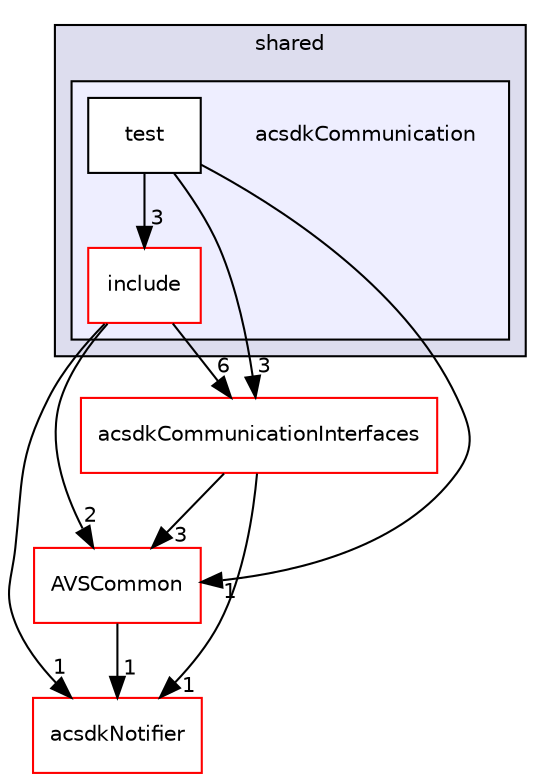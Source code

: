 digraph "/workplace/avs-device-sdk/shared/acsdkCommunication" {
  compound=true
  node [ fontsize="10", fontname="Helvetica"];
  edge [ labelfontsize="10", labelfontname="Helvetica"];
  subgraph clusterdir_9982052f7ce695d12571567315b2fafa {
    graph [ bgcolor="#ddddee", pencolor="black", label="shared" fontname="Helvetica", fontsize="10", URL="dir_9982052f7ce695d12571567315b2fafa.html"]
  subgraph clusterdir_6a8529a7f68daf9980b0eea3e7ed6c99 {
    graph [ bgcolor="#eeeeff", pencolor="black", label="" URL="dir_6a8529a7f68daf9980b0eea3e7ed6c99.html"];
    dir_6a8529a7f68daf9980b0eea3e7ed6c99 [shape=plaintext label="acsdkCommunication"];
    dir_0ecffb7d0e9062b6c0064ed8a6915c79 [shape=box label="include" color="red" fillcolor="white" style="filled" URL="dir_0ecffb7d0e9062b6c0064ed8a6915c79.html"];
    dir_cbf455ca6836055f926cbd844043984c [shape=box label="test" color="black" fillcolor="white" style="filled" URL="dir_cbf455ca6836055f926cbd844043984c.html"];
  }
  }
  dir_fe5a1e31b2404c649ea4321e0ec6a380 [shape=box label="acsdkNotifier" fillcolor="white" style="filled" color="red" URL="dir_fe5a1e31b2404c649ea4321e0ec6a380.html"];
  dir_13e65effb2bde530b17b3d5eefcd0266 [shape=box label="AVSCommon" fillcolor="white" style="filled" color="red" URL="dir_13e65effb2bde530b17b3d5eefcd0266.html"];
  dir_946d7c0ba4de122aec9019a9272c29f4 [shape=box label="acsdkCommunicationInterfaces" fillcolor="white" style="filled" color="red" URL="dir_946d7c0ba4de122aec9019a9272c29f4.html"];
  dir_cbf455ca6836055f926cbd844043984c->dir_0ecffb7d0e9062b6c0064ed8a6915c79 [headlabel="3", labeldistance=1.5 headhref="dir_000722_000720.html"];
  dir_cbf455ca6836055f926cbd844043984c->dir_13e65effb2bde530b17b3d5eefcd0266 [headlabel="1", labeldistance=1.5 headhref="dir_000722_000017.html"];
  dir_cbf455ca6836055f926cbd844043984c->dir_946d7c0ba4de122aec9019a9272c29f4 [headlabel="3", labeldistance=1.5 headhref="dir_000722_000723.html"];
  dir_0ecffb7d0e9062b6c0064ed8a6915c79->dir_fe5a1e31b2404c649ea4321e0ec6a380 [headlabel="1", labeldistance=1.5 headhref="dir_000720_000732.html"];
  dir_0ecffb7d0e9062b6c0064ed8a6915c79->dir_13e65effb2bde530b17b3d5eefcd0266 [headlabel="2", labeldistance=1.5 headhref="dir_000720_000017.html"];
  dir_0ecffb7d0e9062b6c0064ed8a6915c79->dir_946d7c0ba4de122aec9019a9272c29f4 [headlabel="6", labeldistance=1.5 headhref="dir_000720_000723.html"];
  dir_13e65effb2bde530b17b3d5eefcd0266->dir_fe5a1e31b2404c649ea4321e0ec6a380 [headlabel="1", labeldistance=1.5 headhref="dir_000017_000732.html"];
  dir_946d7c0ba4de122aec9019a9272c29f4->dir_fe5a1e31b2404c649ea4321e0ec6a380 [headlabel="1", labeldistance=1.5 headhref="dir_000723_000732.html"];
  dir_946d7c0ba4de122aec9019a9272c29f4->dir_13e65effb2bde530b17b3d5eefcd0266 [headlabel="3", labeldistance=1.5 headhref="dir_000723_000017.html"];
}
